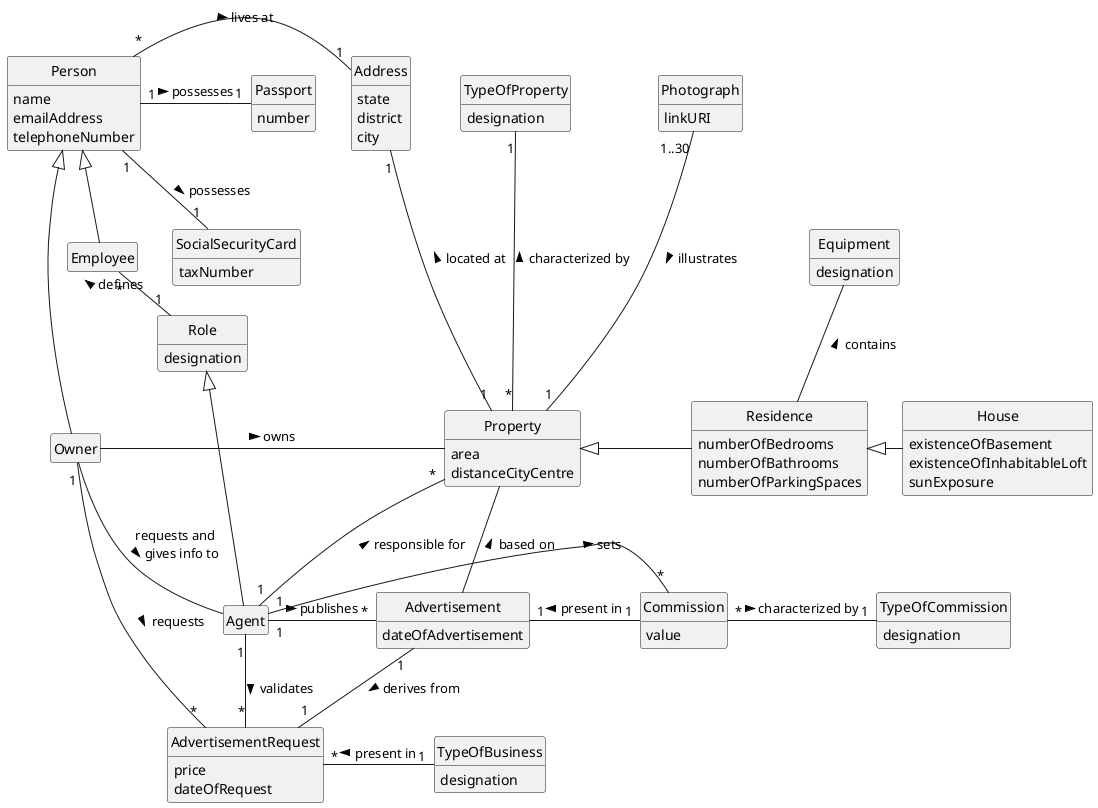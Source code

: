 @startuml
skinparam monochrome true
skinparam packageStyle rectangle
skinparam shadowing false
skinparam classAttributeIconSize 0
hide circle
hide empty members

class Equipment{
designation
}
class Photograph{
linkURI
}
class Commission{
value
}
class Property {
area
distanceCityCentre
}
class Residence {
numberOfBedrooms
numberOfBathrooms
numberOfParkingSpaces
}
class House{
existenceOfBasement
existenceOfInhabitableLoft
sunExposure
}
class Person{
name
emailAddress
telephoneNumber
}
class Owner {
}
class Agent {
}
class TypeOfCommission{
designation
}
class Address{
state
district
city
}
class SocialSecurityCard {
taxNumber
}
class Passport {
number
}
class Advertisement {
dateOfAdvertisement
}
class TypeOfProperty{
designation
}
class AdvertisementRequest {
price
dateOfRequest
}
class TypeOfBusiness{
designation
}
class Role {
designation
}
Person"*" - "1"Address: lives at >
Person"1" -- "1"SocialSecurityCard: possesses >
Person"1" - "1"Passport: possesses >

Role"1" -left "*"Employee: defines >
Role <|--r Agent
Person <|-- Employee

AdvertisementRequest"*" - "1" TypeOfBusiness: present in <
AdvertisementRequest"1" --up "1" Advertisement: derives from <

Owner - Property: owns >
Address"1" --- "1"Property: located at <
Property"1" ---up "1..30"Photograph: illustrates <
Property"*" ---up "1"TypeOfProperty: characterized by >

Commission"*" - "1"TypeOfCommission: characterized by >
Commission"1" --left "1"Advertisement: present in >

AdvertisementRequest"*" -up "1" Agent: validates <
AdvertisementRequest"*" --l "1" Owner: requests <

Property  <|--right Residence
Residence <|--right House
Residence --up Equipment : contains >
Person <|--  Owner
Agent"1" - "*"Advertisement: publishes >
Agent"1" - "*"Commission: sets >
Owner -- Agent: requests and\n gives info to >
Property"*" - "1"Agent: responsible for <
Advertisement --up Property: based on >
@enduml
